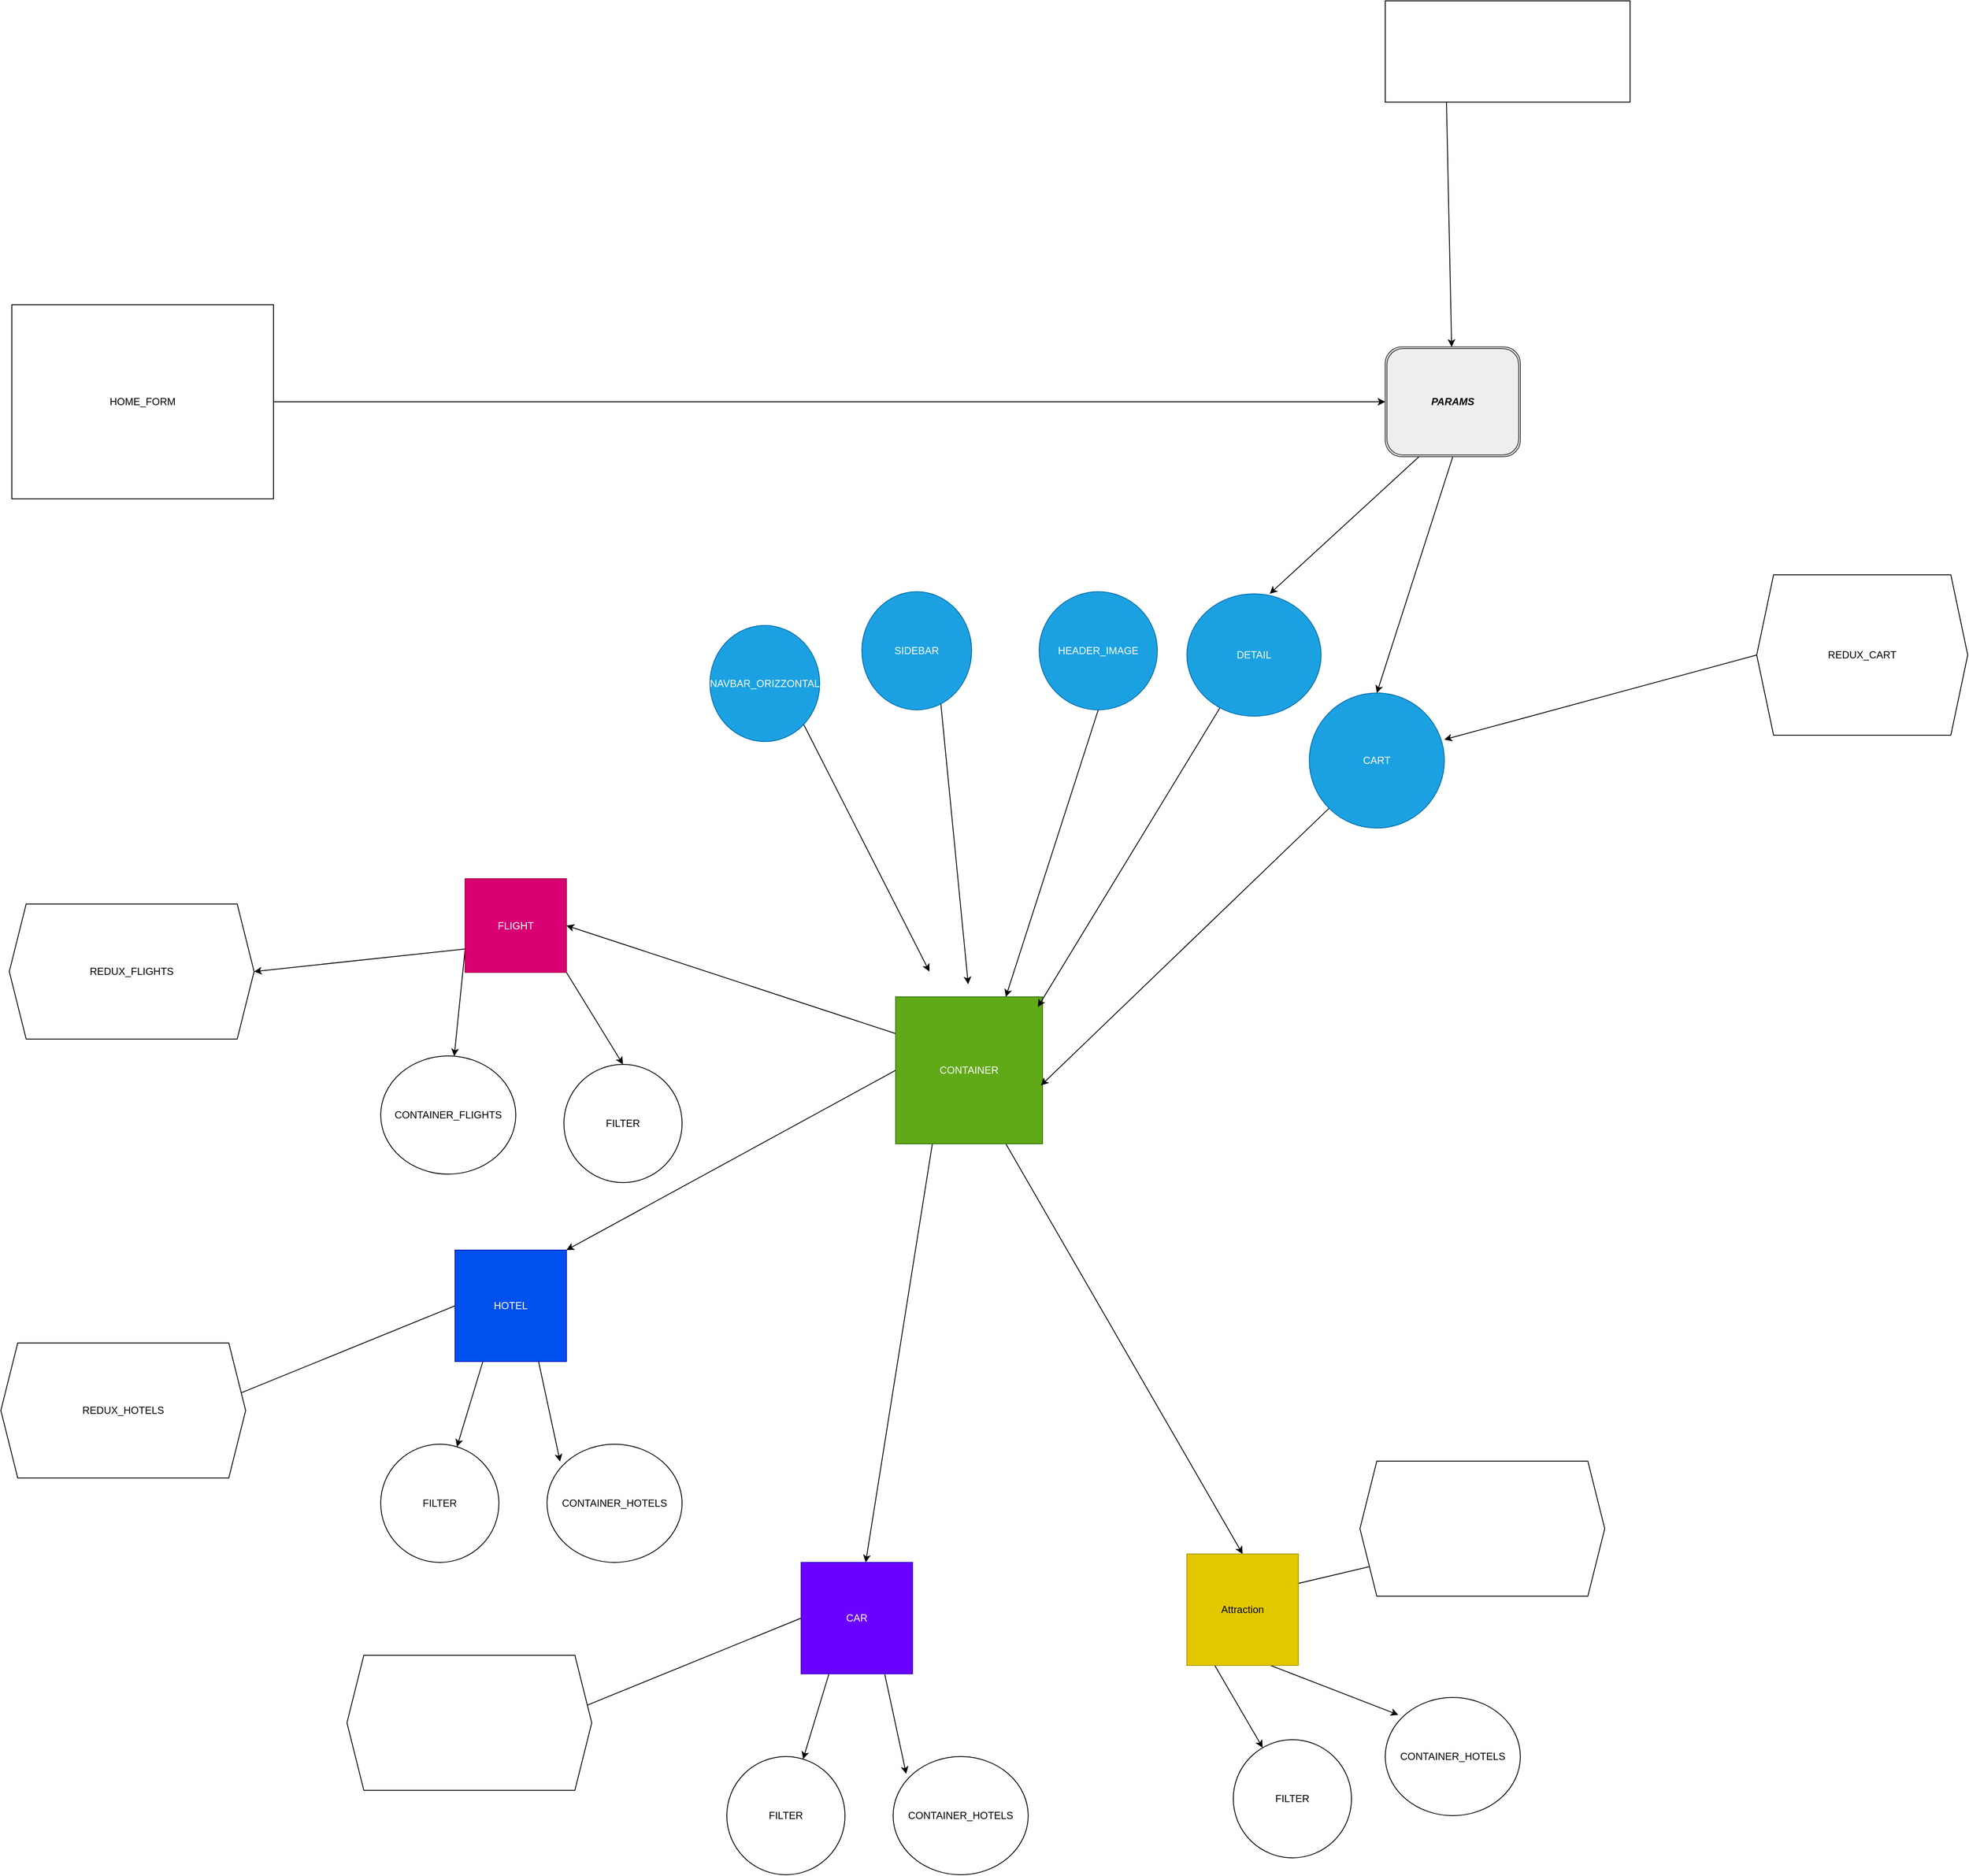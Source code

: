 <mxfile>
    <diagram id="ZEUy4NrtrNyjg3-_j724" name="Pagina-1">
        <mxGraphModel dx="8046" dy="6215" grid="1" gridSize="10" guides="1" tooltips="1" connect="1" arrows="1" fold="1" page="1" pageScale="1" pageWidth="827" pageHeight="1169" math="0" shadow="0">
            <root>
                <mxCell id="0"/>
                <mxCell id="1" parent="0"/>
                <mxCell id="36" style="edgeStyle=none;html=1;exitX=0.25;exitY=1;exitDx=0;exitDy=0;" edge="1" parent="1" source="26" target="31">
                    <mxGeometry relative="1" as="geometry"/>
                </mxCell>
                <mxCell id="55" style="edgeStyle=none;html=1;exitX=0.75;exitY=1;exitDx=0;exitDy=0;entryX=0.097;entryY=0.147;entryDx=0;entryDy=0;entryPerimeter=0;" edge="1" parent="1" source="26" target="54">
                    <mxGeometry relative="1" as="geometry"/>
                </mxCell>
                <mxCell id="86" style="edgeStyle=none;html=1;exitX=0;exitY=0.5;exitDx=0;exitDy=0;entryX=0.952;entryY=0.391;entryDx=0;entryDy=0;entryPerimeter=0;fontColor=#FFFFFF;" edge="1" parent="1" source="26" target="58">
                    <mxGeometry relative="1" as="geometry"/>
                </mxCell>
                <mxCell id="26" value="HOTEL" style="whiteSpace=wrap;html=1;aspect=fixed;fillColor=#0050ef;fontColor=#ffffff;strokeColor=#001DBC;" vertex="1" parent="1">
                    <mxGeometry x="-612" y="-1280" width="132" height="132" as="geometry"/>
                </mxCell>
                <mxCell id="46" style="edgeStyle=none;html=1;exitX=0;exitY=0.25;exitDx=0;exitDy=0;entryX=1;entryY=0.5;entryDx=0;entryDy=0;" edge="1" parent="1" source="27" target="38">
                    <mxGeometry relative="1" as="geometry"/>
                </mxCell>
                <mxCell id="47" style="edgeStyle=none;html=1;exitX=0;exitY=0.5;exitDx=0;exitDy=0;entryX=1;entryY=0;entryDx=0;entryDy=0;" edge="1" parent="1" source="27" target="26">
                    <mxGeometry relative="1" as="geometry">
                        <mxPoint x="-480" y="-1250" as="targetPoint"/>
                    </mxGeometry>
                </mxCell>
                <mxCell id="94" style="edgeStyle=none;html=1;exitX=0.25;exitY=1;exitDx=0;exitDy=0;fontColor=#FFFFFF;" edge="1" parent="1" source="27" target="90">
                    <mxGeometry relative="1" as="geometry"/>
                </mxCell>
                <mxCell id="102" style="edgeStyle=none;html=1;exitX=0.75;exitY=1;exitDx=0;exitDy=0;entryX=0.5;entryY=0;entryDx=0;entryDy=0;fontColor=#FFFFFF;" edge="1" parent="1" source="27" target="98">
                    <mxGeometry relative="1" as="geometry"/>
                </mxCell>
                <mxCell id="27" value="CONTAINER" style="whiteSpace=wrap;html=1;aspect=fixed;fillColor=#60a917;fontColor=#ffffff;strokeColor=#2D7600;" vertex="1" parent="1">
                    <mxGeometry x="-90" y="-1580" width="174" height="174" as="geometry"/>
                </mxCell>
                <mxCell id="31" value="FILTER" style="ellipse;whiteSpace=wrap;html=1;" vertex="1" parent="1">
                    <mxGeometry x="-700" y="-1050" width="140" height="140" as="geometry"/>
                </mxCell>
                <mxCell id="43" style="edgeStyle=none;html=1;exitX=0.5;exitY=1;exitDx=0;exitDy=0;entryX=0.75;entryY=0;entryDx=0;entryDy=0;" edge="1" parent="1" source="34" target="27">
                    <mxGeometry relative="1" as="geometry"/>
                </mxCell>
                <mxCell id="34" value="HEADER_IMAGE" style="ellipse;whiteSpace=wrap;html=1;fillColor=#1ba1e2;fontColor=#ffffff;strokeColor=#006EAF;" vertex="1" parent="1">
                    <mxGeometry x="80" y="-2060" width="140" height="140" as="geometry"/>
                </mxCell>
                <mxCell id="51" style="edgeStyle=none;html=1;exitX=1;exitY=1;exitDx=0;exitDy=0;entryX=0.5;entryY=0;entryDx=0;entryDy=0;" edge="1" parent="1" source="38" target="50">
                    <mxGeometry relative="1" as="geometry"/>
                </mxCell>
                <mxCell id="53" style="edgeStyle=none;html=1;exitX=0;exitY=0.75;exitDx=0;exitDy=0;" edge="1" parent="1" source="38" target="52">
                    <mxGeometry relative="1" as="geometry"/>
                </mxCell>
                <mxCell id="74" style="edgeStyle=none;html=1;exitX=0;exitY=0.75;exitDx=0;exitDy=0;entryX=1;entryY=0.5;entryDx=0;entryDy=0;fontColor=#FFFFFF;" edge="1" parent="1" source="38" target="57">
                    <mxGeometry relative="1" as="geometry"/>
                </mxCell>
                <mxCell id="38" value="FLIGHT" style="whiteSpace=wrap;html=1;fillColor=#d80073;fontColor=#ffffff;strokeColor=#A50040;" vertex="1" parent="1">
                    <mxGeometry x="-600" y="-1720" width="120" height="111" as="geometry"/>
                </mxCell>
                <mxCell id="44" style="edgeStyle=none;html=1;exitX=0.719;exitY=0.944;exitDx=0;exitDy=0;entryX=0.494;entryY=-0.086;entryDx=0;entryDy=0;exitPerimeter=0;entryPerimeter=0;" edge="1" parent="1" source="41" target="27">
                    <mxGeometry relative="1" as="geometry"/>
                </mxCell>
                <mxCell id="41" value="SIDEBAR" style="ellipse;whiteSpace=wrap;html=1;fillColor=#1ba1e2;fontColor=#ffffff;strokeColor=#006EAF;" vertex="1" parent="1">
                    <mxGeometry x="-130" y="-2060" width="130" height="140" as="geometry"/>
                </mxCell>
                <mxCell id="45" style="edgeStyle=none;html=1;exitX=1;exitY=1;exitDx=0;exitDy=0;" edge="1" parent="1" source="42">
                    <mxGeometry relative="1" as="geometry">
                        <mxPoint x="-50" y="-1610" as="targetPoint"/>
                    </mxGeometry>
                </mxCell>
                <mxCell id="42" value="NAVBAR_ORIZZONTAL" style="ellipse;whiteSpace=wrap;html=1;fillColor=#1ba1e2;fontColor=#ffffff;strokeColor=#006EAF;" vertex="1" parent="1">
                    <mxGeometry x="-310" y="-2020" width="130" height="137.5" as="geometry"/>
                </mxCell>
                <mxCell id="49" style="edgeStyle=none;html=1;exitX=0.932;exitY=0.754;exitDx=0;exitDy=0;entryX=0.968;entryY=0.069;entryDx=0;entryDy=0;entryPerimeter=0;exitPerimeter=0;" edge="1" parent="1" source="48" target="27">
                    <mxGeometry relative="1" as="geometry">
                        <Array as="points"/>
                    </mxGeometry>
                </mxCell>
                <mxCell id="48" value="DETAIL" style="ellipse;whiteSpace=wrap;html=1;fillColor=#1ba1e2;fontColor=#ffffff;strokeColor=#006EAF;direction=south;" vertex="1" parent="1">
                    <mxGeometry x="255" y="-2057.5" width="159" height="145" as="geometry"/>
                </mxCell>
                <mxCell id="50" value="FILTER" style="ellipse;whiteSpace=wrap;html=1;" vertex="1" parent="1">
                    <mxGeometry x="-483" y="-1500" width="140" height="140" as="geometry"/>
                </mxCell>
                <mxCell id="52" value="CONTAINER_FLIGHTS" style="ellipse;whiteSpace=wrap;html=1;" vertex="1" parent="1">
                    <mxGeometry x="-700" y="-1510" width="160" height="140" as="geometry"/>
                </mxCell>
                <mxCell id="54" value="CONTAINER_HOTELS" style="ellipse;whiteSpace=wrap;html=1;" vertex="1" parent="1">
                    <mxGeometry x="-503" y="-1050" width="160" height="140" as="geometry"/>
                </mxCell>
                <mxCell id="57" value="REDUX_FLIGHTS" style="shape=hexagon;perimeter=hexagonPerimeter2;whiteSpace=wrap;html=1;fixedSize=1;" vertex="1" parent="1">
                    <mxGeometry x="-1140" y="-1690" width="290" height="160" as="geometry"/>
                </mxCell>
                <mxCell id="58" value="REDUX_HOTELS" style="shape=hexagon;perimeter=hexagonPerimeter2;whiteSpace=wrap;html=1;fixedSize=1;" vertex="1" parent="1">
                    <mxGeometry x="-1150" y="-1170" width="290" height="160" as="geometry"/>
                </mxCell>
                <mxCell id="73" style="edgeStyle=none;html=1;exitX=0;exitY=0.5;exitDx=0;exitDy=0;entryX=1;entryY=0.345;entryDx=0;entryDy=0;entryPerimeter=0;fontColor=#FFFFFF;" edge="1" parent="1" source="59" target="70">
                    <mxGeometry relative="1" as="geometry"/>
                </mxCell>
                <mxCell id="59" value="REDUX_CART" style="shape=hexagon;perimeter=hexagonPerimeter2;whiteSpace=wrap;html=1;fixedSize=1;" vertex="1" parent="1">
                    <mxGeometry x="930" y="-2080" width="250" height="190" as="geometry"/>
                </mxCell>
                <mxCell id="65" style="edgeStyle=none;html=1;exitX=1;exitY=0.5;exitDx=0;exitDy=0;" edge="1" parent="1" source="60" target="66">
                    <mxGeometry relative="1" as="geometry">
                        <mxPoint x="-290" y="-2690" as="targetPoint"/>
                    </mxGeometry>
                </mxCell>
                <mxCell id="60" value="HOME_FORM" style="whiteSpace=wrap;html=1;" vertex="1" parent="1">
                    <mxGeometry x="-1137" y="-2400" width="310" height="230" as="geometry"/>
                </mxCell>
                <mxCell id="69" style="edgeStyle=none;html=1;exitX=0.25;exitY=1;exitDx=0;exitDy=0;entryX=0;entryY=0.383;entryDx=0;entryDy=0;fontColor=#000000;entryPerimeter=0;" edge="1" parent="1" source="66" target="48">
                    <mxGeometry relative="1" as="geometry"/>
                </mxCell>
                <mxCell id="72" style="edgeStyle=none;html=1;exitX=0.5;exitY=1;exitDx=0;exitDy=0;entryX=0.5;entryY=0;entryDx=0;entryDy=0;fontColor=#FFFFFF;" edge="1" parent="1" source="66" target="70">
                    <mxGeometry relative="1" as="geometry"/>
                </mxCell>
                <mxCell id="66" value="&lt;font color=&quot;#000000&quot;&gt;&lt;b&gt;&lt;i&gt;PARAMS&lt;/i&gt;&lt;/b&gt;&lt;/font&gt;" style="shape=ext;double=1;rounded=1;whiteSpace=wrap;html=1;fillColor=#eeeeee;strokeColor=#36393d;" vertex="1" parent="1">
                    <mxGeometry x="490" y="-2350" width="160" height="130" as="geometry"/>
                </mxCell>
                <mxCell id="71" style="edgeStyle=none;html=1;exitX=0;exitY=1;exitDx=0;exitDy=0;entryX=0.989;entryY=0.603;entryDx=0;entryDy=0;entryPerimeter=0;fontColor=#FFFFFF;" edge="1" parent="1" source="70" target="27">
                    <mxGeometry relative="1" as="geometry"/>
                </mxCell>
                <mxCell id="70" value="&lt;font style=&quot;&quot; color=&quot;#ffffff&quot;&gt;CART&lt;/font&gt;" style="ellipse;whiteSpace=wrap;html=1;fontColor=#ffffff;fillColor=#1ba1e2;strokeColor=#006EAF;" vertex="1" parent="1">
                    <mxGeometry x="400" y="-1940" width="160" height="160" as="geometry"/>
                </mxCell>
                <mxCell id="82" style="edgeStyle=none;html=1;exitX=0.25;exitY=1;exitDx=0;exitDy=0;fontColor=#FFFFFF;" edge="1" parent="1" source="77" target="66">
                    <mxGeometry relative="1" as="geometry"/>
                </mxCell>
                <mxCell id="77" value="&lt;div style=&quot;&quot;&gt;Contiene i parametri per i voli e hotel (al momento)per le ricerhe API.Al momento nel context c'è il suo stato &quot;params&quot; che vengono salvati anche nel localStorage.&lt;/div&gt;&lt;div style=&quot;&quot;&gt;&lt;br&gt;&lt;/div&gt;&lt;div style=&quot;&quot;&gt;&lt;br&gt;&lt;/div&gt;" style="whiteSpace=wrap;html=1;labelBackgroundColor=none;fontColor=#FFFFFF;align=left;" vertex="1" parent="1">
                    <mxGeometry x="490" y="-2760" width="290" height="120" as="geometry"/>
                </mxCell>
                <mxCell id="87" style="edgeStyle=none;html=1;exitX=0.25;exitY=1;exitDx=0;exitDy=0;" edge="1" parent="1" source="90" target="91">
                    <mxGeometry relative="1" as="geometry"/>
                </mxCell>
                <mxCell id="88" style="edgeStyle=none;html=1;exitX=0.75;exitY=1;exitDx=0;exitDy=0;entryX=0.097;entryY=0.147;entryDx=0;entryDy=0;entryPerimeter=0;" edge="1" parent="1" source="90" target="92">
                    <mxGeometry relative="1" as="geometry"/>
                </mxCell>
                <mxCell id="89" style="edgeStyle=none;html=1;exitX=0;exitY=0.5;exitDx=0;exitDy=0;entryX=0.952;entryY=0.391;entryDx=0;entryDy=0;entryPerimeter=0;fontColor=#FFFFFF;" edge="1" parent="1" source="90" target="93">
                    <mxGeometry relative="1" as="geometry"/>
                </mxCell>
                <mxCell id="90" value="CAR" style="whiteSpace=wrap;html=1;aspect=fixed;fillColor=#6a00ff;fontColor=#ffffff;strokeColor=#3700CC;" vertex="1" parent="1">
                    <mxGeometry x="-202" y="-910" width="132" height="132" as="geometry"/>
                </mxCell>
                <mxCell id="91" value="FILTER" style="ellipse;whiteSpace=wrap;html=1;" vertex="1" parent="1">
                    <mxGeometry x="-290" y="-680" width="140" height="140" as="geometry"/>
                </mxCell>
                <mxCell id="92" value="CONTAINER_HOTELS" style="ellipse;whiteSpace=wrap;html=1;" vertex="1" parent="1">
                    <mxGeometry x="-93" y="-680" width="160" height="140" as="geometry"/>
                </mxCell>
                <mxCell id="93" value="" style="shape=hexagon;perimeter=hexagonPerimeter2;whiteSpace=wrap;html=1;fixedSize=1;" vertex="1" parent="1">
                    <mxGeometry x="-740" y="-800" width="290" height="160" as="geometry"/>
                </mxCell>
                <mxCell id="95" style="edgeStyle=none;html=1;exitX=0.25;exitY=1;exitDx=0;exitDy=0;" edge="1" parent="1" source="98" target="99">
                    <mxGeometry relative="1" as="geometry"/>
                </mxCell>
                <mxCell id="96" style="edgeStyle=none;html=1;exitX=0.75;exitY=1;exitDx=0;exitDy=0;entryX=0.097;entryY=0.147;entryDx=0;entryDy=0;entryPerimeter=0;" edge="1" parent="1" source="98" target="100">
                    <mxGeometry relative="1" as="geometry"/>
                </mxCell>
                <mxCell id="97" style="edgeStyle=none;html=1;exitX=0;exitY=0.5;exitDx=0;exitDy=0;entryX=0.952;entryY=0.391;entryDx=0;entryDy=0;entryPerimeter=0;fontColor=#FFFFFF;" edge="1" parent="1" source="98" target="101">
                    <mxGeometry relative="1" as="geometry"/>
                </mxCell>
                <mxCell id="98" value="Attraction" style="whiteSpace=wrap;html=1;aspect=fixed;fillColor=#e3c800;fontColor=#000000;strokeColor=#B09500;" vertex="1" parent="1">
                    <mxGeometry x="255" y="-920" width="132" height="132" as="geometry"/>
                </mxCell>
                <mxCell id="99" value="FILTER" style="ellipse;whiteSpace=wrap;html=1;" vertex="1" parent="1">
                    <mxGeometry x="310" y="-700" width="140" height="140" as="geometry"/>
                </mxCell>
                <mxCell id="100" value="CONTAINER_HOTELS" style="ellipse;whiteSpace=wrap;html=1;" vertex="1" parent="1">
                    <mxGeometry x="490" y="-750" width="160" height="140" as="geometry"/>
                </mxCell>
                <mxCell id="101" value="" style="shape=hexagon;perimeter=hexagonPerimeter2;whiteSpace=wrap;html=1;fixedSize=1;" vertex="1" parent="1">
                    <mxGeometry x="460" y="-1030" width="290" height="160" as="geometry"/>
                </mxCell>
            </root>
        </mxGraphModel>
    </diagram>
</mxfile>